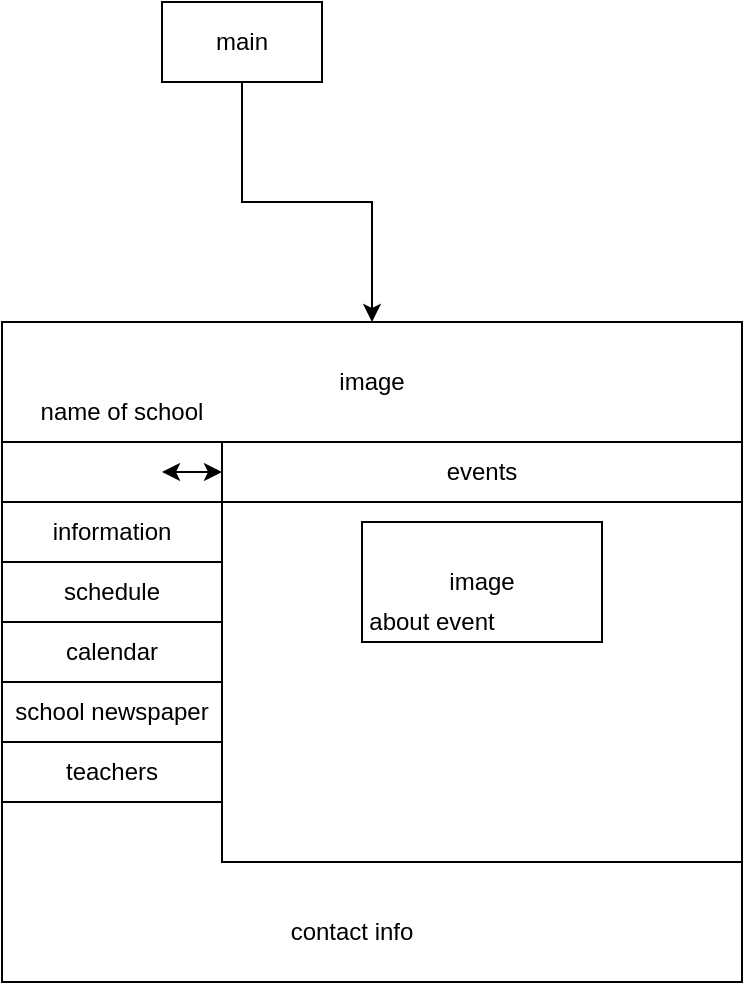 <mxfile version="15.2.9" type="github">
  <diagram id="V-6PvVMUH32d-ZvBnuU0" name="Page-1">
    <mxGraphModel dx="1038" dy="587" grid="1" gridSize="10" guides="1" tooltips="1" connect="1" arrows="1" fold="1" page="1" pageScale="1" pageWidth="827" pageHeight="1169" math="0" shadow="0">
      <root>
        <mxCell id="0" />
        <mxCell id="1" parent="0" />
        <mxCell id="Jwu31BnUULOb9Iycs6mE-23" value="" style="rounded=0;whiteSpace=wrap;html=1;" parent="1" vertex="1">
          <mxGeometry x="110" y="240" width="30" height="30" as="geometry" />
        </mxCell>
        <mxCell id="Jwu31BnUULOb9Iycs6mE-15" style="edgeStyle=orthogonalEdgeStyle;rounded=0;orthogonalLoop=1;jettySize=auto;html=1;exitX=0.5;exitY=1;exitDx=0;exitDy=0;entryX=0.5;entryY=0;entryDx=0;entryDy=0;" parent="1" source="Jwu31BnUULOb9Iycs6mE-1" target="Jwu31BnUULOb9Iycs6mE-5" edge="1">
          <mxGeometry relative="1" as="geometry" />
        </mxCell>
        <mxCell id="Jwu31BnUULOb9Iycs6mE-1" value="main" style="rounded=0;whiteSpace=wrap;html=1;" parent="1" vertex="1">
          <mxGeometry x="110" y="20" width="80" height="40" as="geometry" />
        </mxCell>
        <mxCell id="Jwu31BnUULOb9Iycs6mE-3" value="" style="rounded=0;whiteSpace=wrap;html=1;" parent="1" vertex="1">
          <mxGeometry x="30" y="180" width="370" height="330" as="geometry" />
        </mxCell>
        <mxCell id="Jwu31BnUULOb9Iycs6mE-5" value="image" style="rounded=0;whiteSpace=wrap;html=1;" parent="1" vertex="1">
          <mxGeometry x="30" y="180" width="370" height="60" as="geometry" />
        </mxCell>
        <mxCell id="Jwu31BnUULOb9Iycs6mE-6" value="information" style="rounded=0;whiteSpace=wrap;html=1;" parent="1" vertex="1">
          <mxGeometry x="30" y="270" width="110" height="30" as="geometry" />
        </mxCell>
        <mxCell id="Jwu31BnUULOb9Iycs6mE-7" value="events" style="rounded=0;whiteSpace=wrap;html=1;" parent="1" vertex="1">
          <mxGeometry x="140" y="240" width="260" height="30" as="geometry" />
        </mxCell>
        <mxCell id="Jwu31BnUULOb9Iycs6mE-10" value="" style="rounded=0;whiteSpace=wrap;html=1;" parent="1" vertex="1">
          <mxGeometry x="140" y="270" width="260" height="180" as="geometry" />
        </mxCell>
        <mxCell id="Jwu31BnUULOb9Iycs6mE-13" value="image" style="rounded=0;whiteSpace=wrap;html=1;" parent="1" vertex="1">
          <mxGeometry x="210" y="280" width="120" height="60" as="geometry" />
        </mxCell>
        <mxCell id="Jwu31BnUULOb9Iycs6mE-16" value="name of school" style="text;html=1;strokeColor=none;fillColor=none;align=center;verticalAlign=middle;whiteSpace=wrap;rounded=0;" parent="1" vertex="1">
          <mxGeometry x="30" y="210" width="120" height="30" as="geometry" />
        </mxCell>
        <mxCell id="Jwu31BnUULOb9Iycs6mE-17" value="schedule" style="rounded=0;whiteSpace=wrap;html=1;" parent="1" vertex="1">
          <mxGeometry x="30" y="300" width="110" height="30" as="geometry" />
        </mxCell>
        <mxCell id="Jwu31BnUULOb9Iycs6mE-18" value="school newspaper" style="rounded=0;whiteSpace=wrap;html=1;" parent="1" vertex="1">
          <mxGeometry x="30" y="360" width="110" height="30" as="geometry" />
        </mxCell>
        <mxCell id="Jwu31BnUULOb9Iycs6mE-19" value="calendar" style="rounded=0;whiteSpace=wrap;html=1;" parent="1" vertex="1">
          <mxGeometry x="30" y="330" width="110" height="30" as="geometry" />
        </mxCell>
        <mxCell id="Jwu31BnUULOb9Iycs6mE-21" value="" style="endArrow=classic;startArrow=none;html=1;entryX=0;entryY=0.5;entryDx=0;entryDy=0;" parent="1" source="Jwu31BnUULOb9Iycs6mE-23" target="Jwu31BnUULOb9Iycs6mE-7" edge="1">
          <mxGeometry width="50" height="50" relative="1" as="geometry">
            <mxPoint x="113" y="255" as="sourcePoint" />
            <mxPoint x="440" y="280" as="targetPoint" />
          </mxGeometry>
        </mxCell>
        <mxCell id="Jwu31BnUULOb9Iycs6mE-25" value="" style="endArrow=classic;startArrow=classic;html=1;exitX=0;exitY=0.5;exitDx=0;exitDy=0;" parent="1" source="Jwu31BnUULOb9Iycs6mE-7" edge="1">
          <mxGeometry width="50" height="50" relative="1" as="geometry">
            <mxPoint x="390" y="330" as="sourcePoint" />
            <mxPoint x="110" y="255" as="targetPoint" />
          </mxGeometry>
        </mxCell>
        <mxCell id="p2gwI2hENf3b1LdJI1cL-1" value="teachers" style="rounded=0;whiteSpace=wrap;html=1;" parent="1" vertex="1">
          <mxGeometry x="30" y="390" width="110" height="30" as="geometry" />
        </mxCell>
        <mxCell id="p2gwI2hENf3b1LdJI1cL-2" value="contact info" style="text;html=1;strokeColor=none;fillColor=none;align=center;verticalAlign=middle;whiteSpace=wrap;rounded=0;" parent="1" vertex="1">
          <mxGeometry x="80" y="460" width="250" height="50" as="geometry" />
        </mxCell>
        <mxCell id="p2gwI2hENf3b1LdJI1cL-3" value="about event" style="text;html=1;strokeColor=none;fillColor=none;align=center;verticalAlign=middle;whiteSpace=wrap;rounded=0;" parent="1" vertex="1">
          <mxGeometry x="210" y="320" width="70" height="20" as="geometry" />
        </mxCell>
      </root>
    </mxGraphModel>
  </diagram>
</mxfile>
